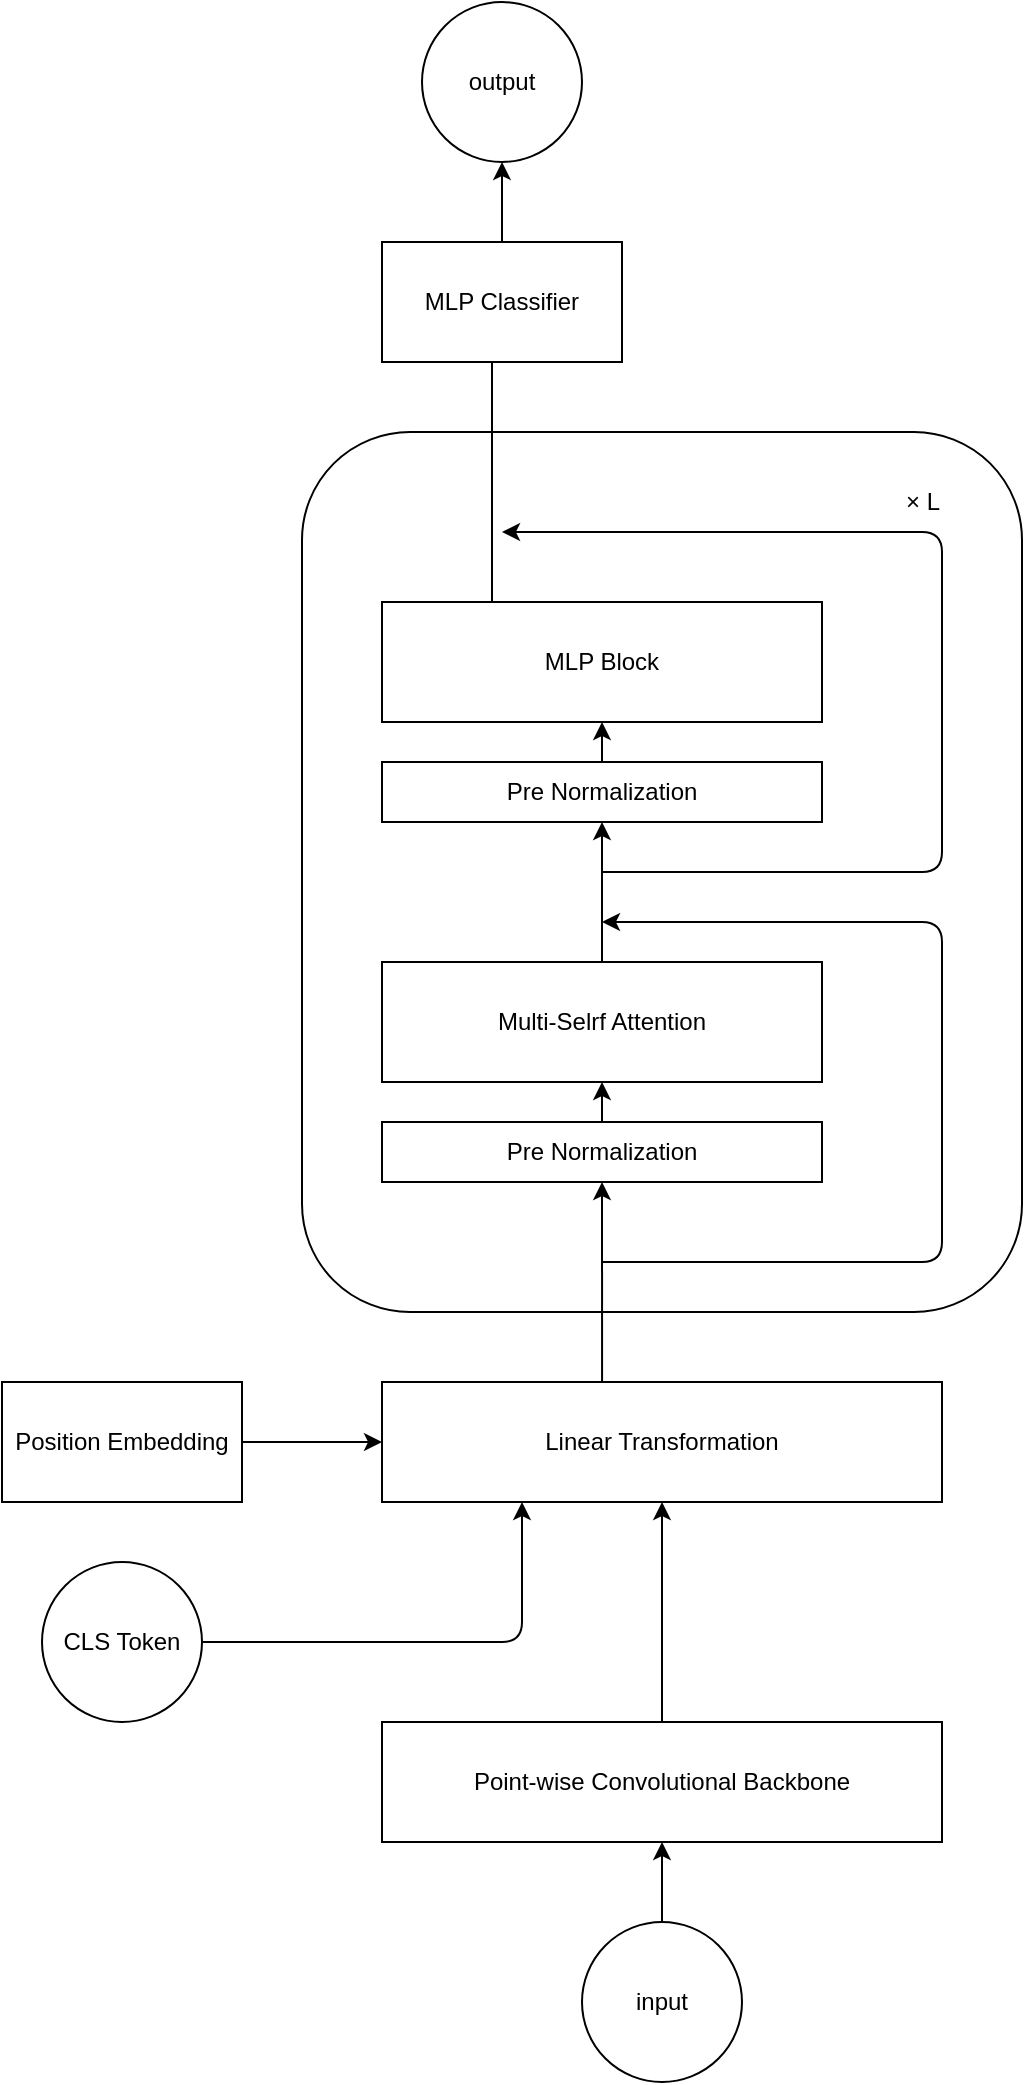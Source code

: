 <mxfile>
    <diagram id="BqaZCnm2y_q8n5bxMkIa" name="Page-1">
        <mxGraphModel dx="1057" dy="571" grid="1" gridSize="10" guides="1" tooltips="1" connect="1" arrows="1" fold="1" page="1" pageScale="1" pageWidth="850" pageHeight="1100" math="0" shadow="0">
            <root>
                <mxCell id="0"/>
                <mxCell id="1" parent="0"/>
                <mxCell id="12" value="" style="rounded=1;whiteSpace=wrap;html=1;" parent="1" vertex="1">
                    <mxGeometry x="240" y="275" width="360" height="440" as="geometry"/>
                </mxCell>
                <mxCell id="5" value="" style="edgeStyle=none;html=1;" parent="1" source="3" target="4" edge="1">
                    <mxGeometry relative="1" as="geometry"/>
                </mxCell>
                <mxCell id="25" value="" style="edgeStyle=none;html=1;" parent="1" source="24" target="3" edge="1">
                    <mxGeometry relative="1" as="geometry"/>
                </mxCell>
                <mxCell id="3" value="Point-wise Convolutional Backbone" style="rounded=0;whiteSpace=wrap;html=1;" parent="1" vertex="1">
                    <mxGeometry x="280" y="920" width="280" height="60" as="geometry"/>
                </mxCell>
                <mxCell id="26" value="" style="edgeStyle=none;html=1;exitX=0.393;exitY=0.167;exitDx=0;exitDy=0;exitPerimeter=0;" parent="1" source="4" target="10" edge="1">
                    <mxGeometry relative="1" as="geometry"/>
                </mxCell>
                <mxCell id="4" value="Linear Transformation" style="whiteSpace=wrap;html=1;rounded=0;" parent="1" vertex="1">
                    <mxGeometry x="280" y="750" width="280" height="60" as="geometry"/>
                </mxCell>
                <mxCell id="9" style="edgeStyle=none;html=1;exitX=1;exitY=0.5;exitDx=0;exitDy=0;entryX=0;entryY=0.5;entryDx=0;entryDy=0;" parent="1" source="7" target="4" edge="1">
                    <mxGeometry relative="1" as="geometry"/>
                </mxCell>
                <mxCell id="7" value="Position Embedding" style="rounded=0;whiteSpace=wrap;html=1;" parent="1" vertex="1">
                    <mxGeometry x="90" y="750" width="120" height="60" as="geometry"/>
                </mxCell>
                <mxCell id="27" style="edgeStyle=none;html=1;" parent="1" edge="1">
                    <mxGeometry relative="1" as="geometry">
                        <mxPoint x="390" y="690" as="sourcePoint"/>
                        <Array as="points">
                            <mxPoint x="560" y="690"/>
                            <mxPoint x="560" y="520"/>
                        </Array>
                        <mxPoint x="390" y="520" as="targetPoint"/>
                    </mxGeometry>
                </mxCell>
                <mxCell id="10" value="Pre Normalization" style="whiteSpace=wrap;html=1;rounded=0;" parent="1" vertex="1">
                    <mxGeometry x="280" y="620" width="220" height="30" as="geometry"/>
                </mxCell>
                <mxCell id="33" value="" style="edgeStyle=none;html=1;" parent="1" source="10" target="16" edge="1">
                    <mxGeometry relative="1" as="geometry"/>
                </mxCell>
                <mxCell id="16" value="Multi-Selrf Attention" style="whiteSpace=wrap;html=1;rounded=0;" parent="1" vertex="1">
                    <mxGeometry x="280" y="540" width="220" height="60" as="geometry"/>
                </mxCell>
                <mxCell id="32" value="" style="edgeStyle=none;html=1;" parent="1" edge="1">
                    <mxGeometry relative="1" as="geometry">
                        <mxPoint x="390" y="360" as="targetPoint"/>
                    </mxGeometry>
                </mxCell>
                <mxCell id="42" value="" style="edgeStyle=none;html=1;" parent="1" edge="1">
                    <mxGeometry relative="1" as="geometry">
                        <mxPoint x="390" y="310" as="targetPoint"/>
                    </mxGeometry>
                </mxCell>
                <mxCell id="24" value="input" style="ellipse;whiteSpace=wrap;html=1;rounded=0;" parent="1" vertex="1">
                    <mxGeometry x="380" y="1020" width="80" height="80" as="geometry"/>
                </mxCell>
                <mxCell id="44" value="" style="edgeStyle=none;html=1;" parent="1" source="16" target="35" edge="1">
                    <mxGeometry relative="1" as="geometry"/>
                </mxCell>
                <mxCell id="35" value="Pre Normalization" style="whiteSpace=wrap;html=1;rounded=0;" parent="1" vertex="1">
                    <mxGeometry x="280" y="440" width="220" height="30" as="geometry"/>
                </mxCell>
                <mxCell id="45" style="edgeStyle=none;html=1;exitX=0.25;exitY=0;exitDx=0;exitDy=0;" parent="1" source="36" edge="1">
                    <mxGeometry relative="1" as="geometry">
                        <mxPoint x="335" y="205" as="targetPoint"/>
                    </mxGeometry>
                </mxCell>
                <mxCell id="59" value="" style="edgeStyle=none;html=1;" edge="1" parent="1" source="35" target="36">
                    <mxGeometry relative="1" as="geometry"/>
                </mxCell>
                <mxCell id="36" value="MLP Block" style="whiteSpace=wrap;html=1;rounded=0;" parent="1" vertex="1">
                    <mxGeometry x="280" y="360" width="220" height="60" as="geometry"/>
                </mxCell>
                <mxCell id="48" value="" style="edgeStyle=none;html=1;" parent="1" source="46" target="47" edge="1">
                    <mxGeometry relative="1" as="geometry"/>
                </mxCell>
                <mxCell id="46" value="MLP Classifier" style="rounded=0;whiteSpace=wrap;html=1;" parent="1" vertex="1">
                    <mxGeometry x="280" y="180" width="120" height="60" as="geometry"/>
                </mxCell>
                <mxCell id="47" value="output" style="ellipse;whiteSpace=wrap;html=1;rounded=0;" parent="1" vertex="1">
                    <mxGeometry x="300" y="60" width="80" height="80" as="geometry"/>
                </mxCell>
                <mxCell id="49" value="× L" style="text;html=1;align=center;verticalAlign=middle;resizable=0;points=[];autosize=1;strokeWidth=5;perimeterSpacing=0;" parent="1" vertex="1">
                    <mxGeometry x="530" y="295" width="40" height="30" as="geometry"/>
                </mxCell>
                <mxCell id="57" value="" style="edgeStyle=none;html=1;entryX=0.25;entryY=1;entryDx=0;entryDy=0;" parent="1" source="56" target="4" edge="1">
                    <mxGeometry relative="1" as="geometry">
                        <mxPoint x="420" y="840" as="targetPoint"/>
                        <Array as="points">
                            <mxPoint x="350" y="880"/>
                        </Array>
                    </mxGeometry>
                </mxCell>
                <mxCell id="56" value="CLS Token" style="ellipse;whiteSpace=wrap;html=1;rounded=0;" parent="1" vertex="1">
                    <mxGeometry x="110" y="840" width="80" height="80" as="geometry"/>
                </mxCell>
                <mxCell id="60" style="edgeStyle=none;html=1;" edge="1" parent="1">
                    <mxGeometry relative="1" as="geometry">
                        <mxPoint x="390" y="495" as="sourcePoint"/>
                        <Array as="points">
                            <mxPoint x="560" y="495"/>
                            <mxPoint x="560" y="325"/>
                        </Array>
                        <mxPoint x="340" y="325" as="targetPoint"/>
                    </mxGeometry>
                </mxCell>
            </root>
        </mxGraphModel>
    </diagram>
</mxfile>